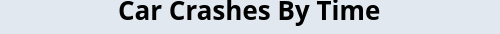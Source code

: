 {
    "$schema": "https://vega.github.io/schema/vega-lite/v5.json",
    "title": { "text": "Car Crashes By Time" },
    "width":250,
    "background":"rgb(226 232 240)",
    "data": {
        "values": [
          {"Time": "Day", "Crashes": 8460}, {"Time": "Night", "Crashes": 6108}
          
        ]
      },
      "mark": "arc",
      "encoding": {
        "theta": {"field": "Crashes", "type": "quantitative"},
        "color": {"field": "Time", "type": "nominal","scale": {"range": ["red", "black"]}}
      }
        
}
